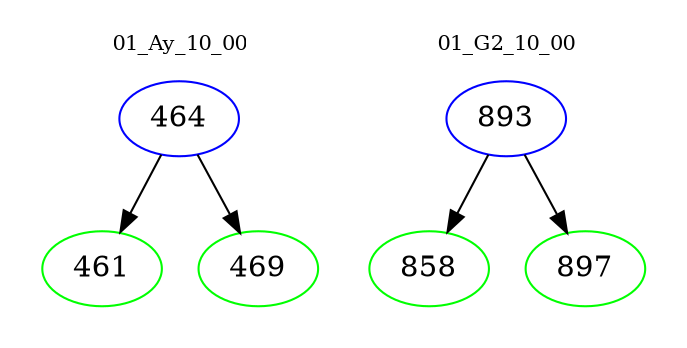 digraph{
subgraph cluster_0 {
color = white
label = "01_Ay_10_00";
fontsize=10;
T0_464 [label="464", color="blue"]
T0_464 -> T0_461 [color="black"]
T0_461 [label="461", color="green"]
T0_464 -> T0_469 [color="black"]
T0_469 [label="469", color="green"]
}
subgraph cluster_1 {
color = white
label = "01_G2_10_00";
fontsize=10;
T1_893 [label="893", color="blue"]
T1_893 -> T1_858 [color="black"]
T1_858 [label="858", color="green"]
T1_893 -> T1_897 [color="black"]
T1_897 [label="897", color="green"]
}
}
